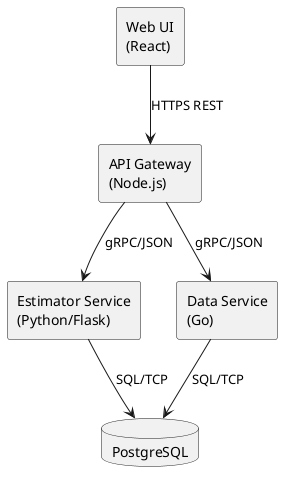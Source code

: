 @startuml
' Use rectangle style for components
skinparam componentStyle rectangle

component "Web UI\n(React)"        as web
component "API Gateway\n(Node.js)" as api
component "Estimator Service\n(Python/Flask)" as est
component "Data Service\n(Go)"     as data
database  "PostgreSQL"             as db

web --> api : HTTPS REST
api --> est : gRPC/JSON
api --> data: gRPC/JSON
est --> db : SQL/TCP
data --> db: SQL/TCP
@enduml
